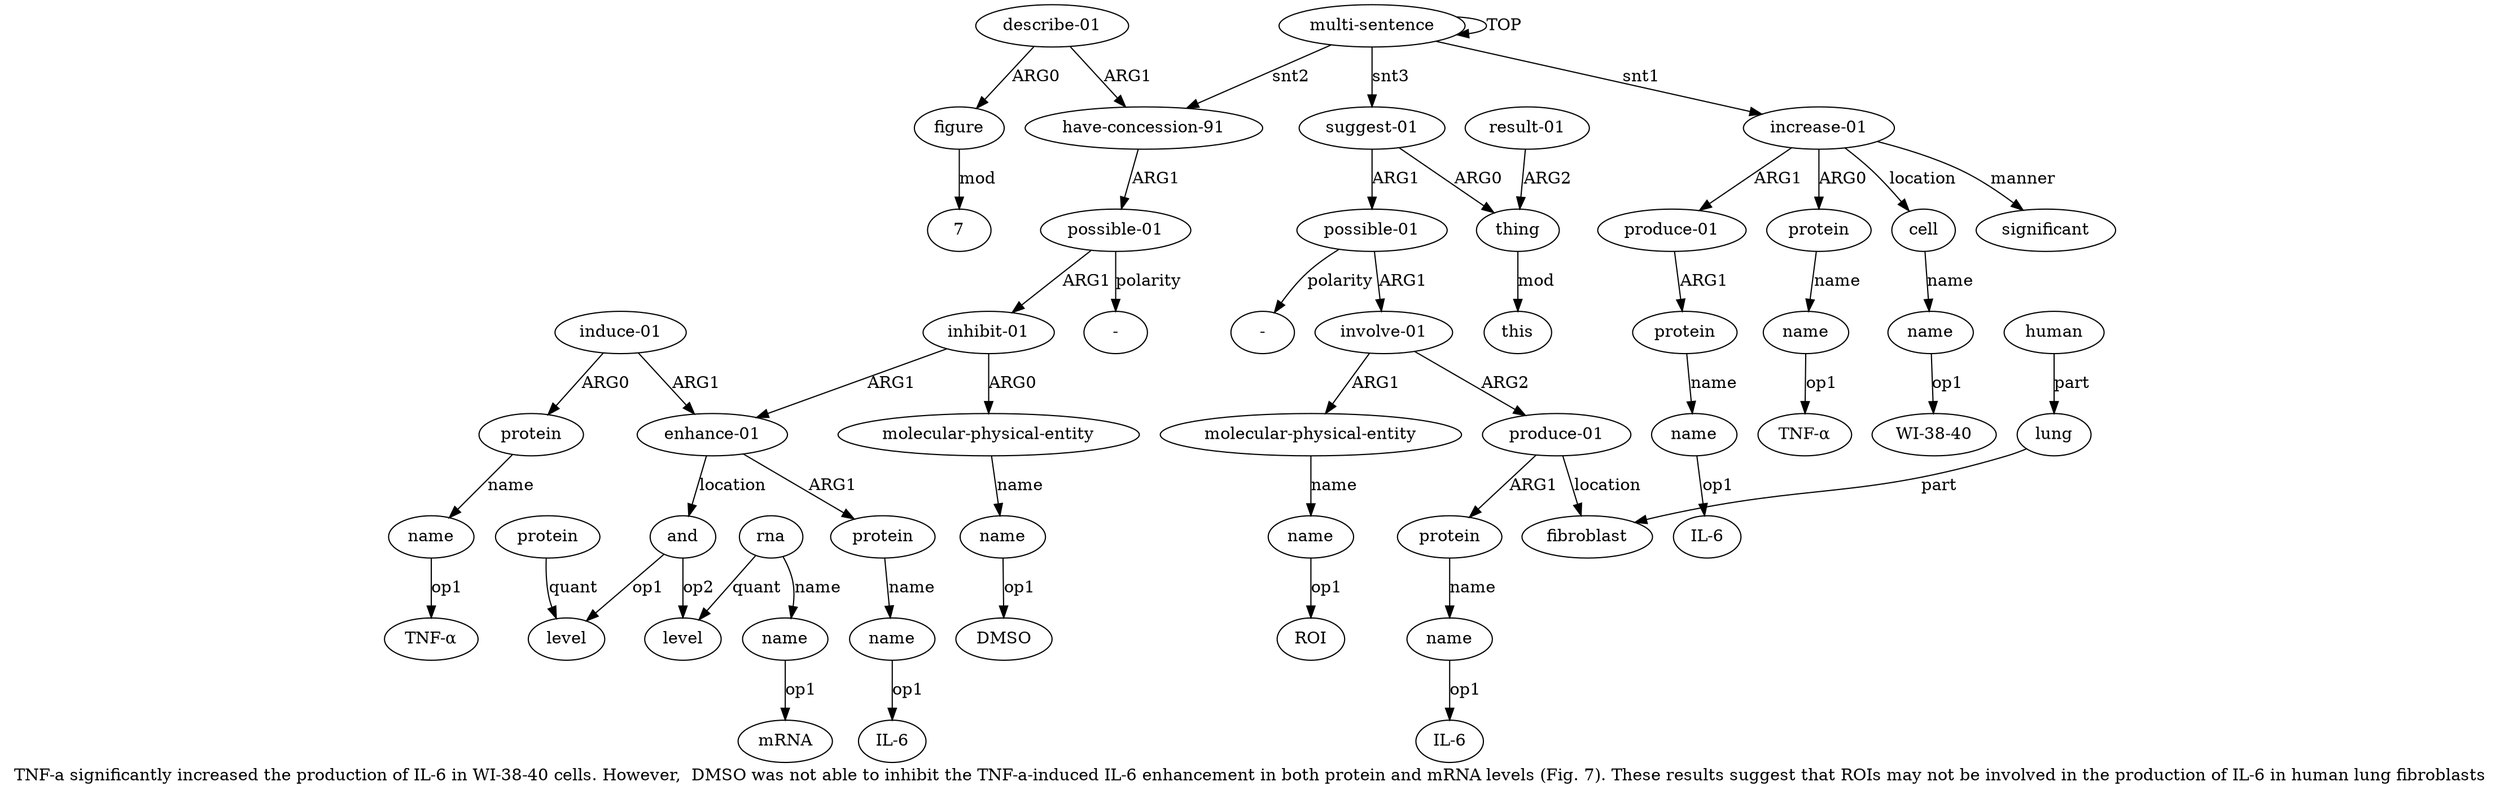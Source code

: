 digraph  {
	graph [label="TNF-a significantly increased the production of IL-6 in WI-38-40 cells. However,  DMSO was not able to inhibit the TNF-a-induced \
IL-6 enhancement in both protein and mRNA levels (Fig. 7). These results suggest that ROIs may not be involved in the production \
of IL-6 in human lung fibroblasts"];
	node [label="\N"];
	a20	 [color=black,
		gold_ind=20,
		gold_label=name,
		label=name,
		test_ind=20,
		test_label=name];
	"a20 TNF-α"	 [color=black,
		gold_ind=-1,
		gold_label="TNF-α",
		label="TNF-α",
		test_ind=-1,
		test_label="TNF-α"];
	a20 -> "a20 TNF-α" [key=0,
	color=black,
	gold_label=op1,
	label=op1,
	test_label=op1];
a21 [color=black,
	gold_ind=21,
	gold_label=and,
	label=and,
	test_ind=21,
	test_label=and];
a22 [color=black,
	gold_ind=22,
	gold_label=level,
	label=level,
	test_ind=22,
	test_label=level];
a21 -> a22 [key=0,
color=black,
gold_label=op1,
label=op1,
test_label=op1];
a24 [color=black,
gold_ind=24,
gold_label=level,
label=level,
test_ind=24,
test_label=level];
a21 -> a24 [key=0,
color=black,
gold_label=op2,
label=op2,
test_label=op2];
a23 [color=black,
gold_ind=23,
gold_label=protein,
label=protein,
test_ind=23,
test_label=protein];
a23 -> a22 [key=0,
color=black,
gold_label=quant,
label=quant,
test_label=quant];
a25 [color=black,
gold_ind=25,
gold_label=rna,
label=rna,
test_ind=25,
test_label=rna];
a25 -> a24 [key=0,
color=black,
gold_label=quant,
label=quant,
test_label=quant];
a26 [color=black,
gold_ind=26,
gold_label=name,
label=name,
test_ind=26,
test_label=name];
a25 -> a26 [key=0,
color=black,
gold_label=name,
label=name,
test_label=name];
"a26 mRNA" [color=black,
gold_ind=-1,
gold_label=mRNA,
label=mRNA,
test_ind=-1,
test_label=mRNA];
a26 -> "a26 mRNA" [key=0,
color=black,
gold_label=op1,
label=op1,
test_label=op1];
a27 [color=black,
gold_ind=27,
gold_label="describe-01",
label="describe-01",
test_ind=27,
test_label="describe-01"];
a28 [color=black,
gold_ind=28,
gold_label=figure,
label=figure,
test_ind=28,
test_label=figure];
a27 -> a28 [key=0,
color=black,
gold_label=ARG0,
label=ARG0,
test_label=ARG0];
a10 [color=black,
gold_ind=10,
gold_label="have-concession-91",
label="have-concession-91",
test_ind=10,
test_label="have-concession-91"];
a27 -> a10 [key=0,
color=black,
gold_label=ARG1,
label=ARG1,
test_label=ARG1];
"a28 7" [color=black,
gold_ind=-1,
gold_label=7,
label=7,
test_ind=-1,
test_label=7];
a28 -> "a28 7" [key=0,
color=black,
gold_label=mod,
label=mod,
test_label=mod];
a29 [color=black,
gold_ind=29,
gold_label="suggest-01",
label="suggest-01",
test_ind=29,
test_label="suggest-01"];
a30 [color=black,
gold_ind=30,
gold_label=thing,
label=thing,
test_ind=30,
test_label=thing];
a29 -> a30 [key=0,
color=black,
gold_label=ARG0,
label=ARG0,
test_label=ARG0];
a33 [color=black,
gold_ind=33,
gold_label="possible-01",
label="possible-01",
test_ind=33,
test_label="possible-01"];
a29 -> a33 [key=0,
color=black,
gold_label=ARG1,
label=ARG1,
test_label=ARG1];
a31 [color=black,
gold_ind=31,
gold_label="result-01",
label="result-01",
test_ind=31,
test_label="result-01"];
a31 -> a30 [key=0,
color=black,
gold_label=ARG2,
label=ARG2,
test_label=ARG2];
a32 [color=black,
gold_ind=32,
gold_label=this,
label=this,
test_ind=32,
test_label=this];
a30 -> a32 [key=0,
color=black,
gold_label=mod,
label=mod,
test_label=mod];
a37 [color=black,
gold_ind=37,
gold_label="produce-01",
label="produce-01",
test_ind=37,
test_label="produce-01"];
a38 [color=black,
gold_ind=38,
gold_label=protein,
label=protein,
test_ind=38,
test_label=protein];
a37 -> a38 [key=0,
color=black,
gold_label=ARG1,
label=ARG1,
test_label=ARG1];
a40 [color=black,
gold_ind=40,
gold_label=fibroblast,
label=fibroblast,
test_ind=40,
test_label=fibroblast];
a37 -> a40 [key=0,
color=black,
gold_label=location,
label=location,
test_label=location];
"a14 DMSO" [color=black,
gold_ind=-1,
gold_label=DMSO,
label=DMSO,
test_ind=-1,
test_label=DMSO];
"a3 TNF-α" [color=black,
gold_ind=-1,
gold_label="TNF-α",
label="TNF-α",
test_ind=-1,
test_label="TNF-α"];
a36 [color=black,
gold_ind=36,
gold_label=name,
label=name,
test_ind=36,
test_label=name];
"a36 ROI" [color=black,
gold_ind=-1,
gold_label=ROI,
label=ROI,
test_ind=-1,
test_label=ROI];
a36 -> "a36 ROI" [key=0,
color=black,
gold_label=op1,
label=op1,
test_label=op1];
a34 [color=black,
gold_ind=34,
gold_label="involve-01",
label="involve-01",
test_ind=34,
test_label="involve-01"];
a33 -> a34 [key=0,
color=black,
gold_label=ARG1,
label=ARG1,
test_label=ARG1];
"a33 -" [color=black,
gold_ind=-1,
gold_label="-",
label="-",
test_ind=-1,
test_label="-"];
a33 -> "a33 -" [key=0,
color=black,
gold_label=polarity,
label=polarity,
test_label=polarity];
"a17 IL-6" [color=black,
gold_ind=-1,
gold_label="IL-6",
label="IL-6",
test_ind=-1,
test_label="IL-6"];
a35 [color=black,
gold_ind=35,
gold_label="molecular-physical-entity",
label="molecular-physical-entity",
test_ind=35,
test_label="molecular-physical-entity"];
a35 -> a36 [key=0,
color=black,
gold_label=name,
label=name,
test_label=name];
a34 -> a37 [key=0,
color=black,
gold_label=ARG2,
label=ARG2,
test_label=ARG2];
a34 -> a35 [key=0,
color=black,
gold_label=ARG1,
label=ARG1,
test_label=ARG1];
a15 [color=black,
gold_ind=15,
gold_label="enhance-01",
label="enhance-01",
test_ind=15,
test_label="enhance-01"];
a15 -> a21 [key=0,
color=black,
gold_label=location,
label=location,
test_label=location];
a16 [color=black,
gold_ind=16,
gold_label=protein,
label=protein,
test_ind=16,
test_label=protein];
a15 -> a16 [key=0,
color=black,
gold_label=ARG1,
label=ARG1,
test_label=ARG1];
a14 [color=black,
gold_ind=14,
gold_label=name,
label=name,
test_ind=14,
test_label=name];
a14 -> "a14 DMSO" [key=0,
color=black,
gold_label=op1,
label=op1,
test_label=op1];
a17 [color=black,
gold_ind=17,
gold_label=name,
label=name,
test_ind=17,
test_label=name];
a17 -> "a17 IL-6" [key=0,
color=black,
gold_label=op1,
label=op1,
test_label=op1];
a16 -> a17 [key=0,
color=black,
gold_label=name,
label=name,
test_label=name];
a11 [color=black,
gold_ind=11,
gold_label="possible-01",
label="possible-01",
test_ind=11,
test_label="possible-01"];
a12 [color=black,
gold_ind=12,
gold_label="inhibit-01",
label="inhibit-01",
test_ind=12,
test_label="inhibit-01"];
a11 -> a12 [key=0,
color=black,
gold_label=ARG1,
label=ARG1,
test_label=ARG1];
"a11 -" [color=black,
gold_ind=-1,
gold_label="-",
label="-",
test_ind=-1,
test_label="-"];
a11 -> "a11 -" [key=0,
color=black,
gold_label=polarity,
label=polarity,
test_label=polarity];
a10 -> a11 [key=0,
color=black,
gold_label=ARG1,
label=ARG1,
test_label=ARG1];
a13 [color=black,
gold_ind=13,
gold_label="molecular-physical-entity",
label="molecular-physical-entity",
test_ind=13,
test_label="molecular-physical-entity"];
a13 -> a14 [key=0,
color=black,
gold_label=name,
label=name,
test_label=name];
a12 -> a15 [key=0,
color=black,
gold_label=ARG1,
label=ARG1,
test_label=ARG1];
a12 -> a13 [key=0,
color=black,
gold_label=ARG0,
label=ARG0,
test_label=ARG0];
"a6 IL-6" [color=black,
gold_ind=-1,
gold_label="IL-6",
label="IL-6",
test_ind=-1,
test_label="IL-6"];
a39 [color=black,
gold_ind=39,
gold_label=name,
label=name,
test_ind=39,
test_label=name];
"a39 IL-6" [color=black,
gold_ind=-1,
gold_label="IL-6",
label="IL-6",
test_ind=-1,
test_label="IL-6"];
a39 -> "a39 IL-6" [key=0,
color=black,
gold_label=op1,
label=op1,
test_label=op1];
a38 -> a39 [key=0,
color=black,
gold_label=name,
label=name,
test_label=name];
a19 [color=black,
gold_ind=19,
gold_label=protein,
label=protein,
test_ind=19,
test_label=protein];
a19 -> a20 [key=0,
color=black,
gold_label=name,
label=name,
test_label=name];
a18 [color=black,
gold_ind=18,
gold_label="induce-01",
label="induce-01",
test_ind=18,
test_label="induce-01"];
a18 -> a15 [key=0,
color=black,
gold_label=ARG1,
label=ARG1,
test_label=ARG1];
a18 -> a19 [key=0,
color=black,
gold_label=ARG0,
label=ARG0,
test_label=ARG0];
a1 [color=black,
gold_ind=1,
gold_label="increase-01",
label="increase-01",
test_ind=1,
test_label="increase-01"];
a2 [color=black,
gold_ind=2,
gold_label=protein,
label=protein,
test_ind=2,
test_label=protein];
a1 -> a2 [key=0,
color=black,
gold_label=ARG0,
label=ARG0,
test_label=ARG0];
a4 [color=black,
gold_ind=4,
gold_label="produce-01",
label="produce-01",
test_ind=4,
test_label="produce-01"];
a1 -> a4 [key=0,
color=black,
gold_label=ARG1,
label=ARG1,
test_label=ARG1];
a7 [color=black,
gold_ind=7,
gold_label=cell,
label=cell,
test_ind=7,
test_label=cell];
a1 -> a7 [key=0,
color=black,
gold_label=location,
label=location,
test_label=location];
a9 [color=black,
gold_ind=9,
gold_label=significant,
label=significant,
test_ind=9,
test_label=significant];
a1 -> a9 [key=0,
color=black,
gold_label=manner,
label=manner,
test_label=manner];
a0 [color=black,
gold_ind=0,
gold_label="multi-sentence",
label="multi-sentence",
test_ind=0,
test_label="multi-sentence"];
a0 -> a29 [key=0,
color=black,
gold_label=snt3,
label=snt3,
test_label=snt3];
a0 -> a10 [key=0,
color=black,
gold_label=snt2,
label=snt2,
test_label=snt2];
a0 -> a1 [key=0,
color=black,
gold_label=snt1,
label=snt1,
test_label=snt1];
a0 -> a0 [key=0,
color=black,
gold_label=TOP,
label=TOP,
test_label=TOP];
a3 [color=black,
gold_ind=3,
gold_label=name,
label=name,
test_ind=3,
test_label=name];
a3 -> "a3 TNF-α" [key=0,
color=black,
gold_label=op1,
label=op1,
test_label=op1];
a2 -> a3 [key=0,
color=black,
gold_label=name,
label=name,
test_label=name];
a5 [color=black,
gold_ind=5,
gold_label=protein,
label=protein,
test_ind=5,
test_label=protein];
a6 [color=black,
gold_ind=6,
gold_label=name,
label=name,
test_ind=6,
test_label=name];
a5 -> a6 [key=0,
color=black,
gold_label=name,
label=name,
test_label=name];
a4 -> a5 [key=0,
color=black,
gold_label=ARG1,
label=ARG1,
test_label=ARG1];
a8 [color=black,
gold_ind=8,
gold_label=name,
label=name,
test_ind=8,
test_label=name];
a7 -> a8 [key=0,
color=black,
gold_label=name,
label=name,
test_label=name];
a6 -> "a6 IL-6" [key=0,
color=black,
gold_label=op1,
label=op1,
test_label=op1];
"a8 WI-38-40" [color=black,
gold_ind=-1,
gold_label="WI-38-40",
label="WI-38-40",
test_ind=-1,
test_label="WI-38-40"];
a8 -> "a8 WI-38-40" [key=0,
color=black,
gold_label=op1,
label=op1,
test_label=op1];
a42 [color=black,
gold_ind=42,
gold_label=human,
label=human,
test_ind=42,
test_label=human];
a41 [color=black,
gold_ind=41,
gold_label=lung,
label=lung,
test_ind=41,
test_label=lung];
a42 -> a41 [key=0,
color=black,
gold_label=part,
label=part,
test_label=part];
a41 -> a40 [key=0,
color=black,
gold_label=part,
label=part,
test_label=part];
}
